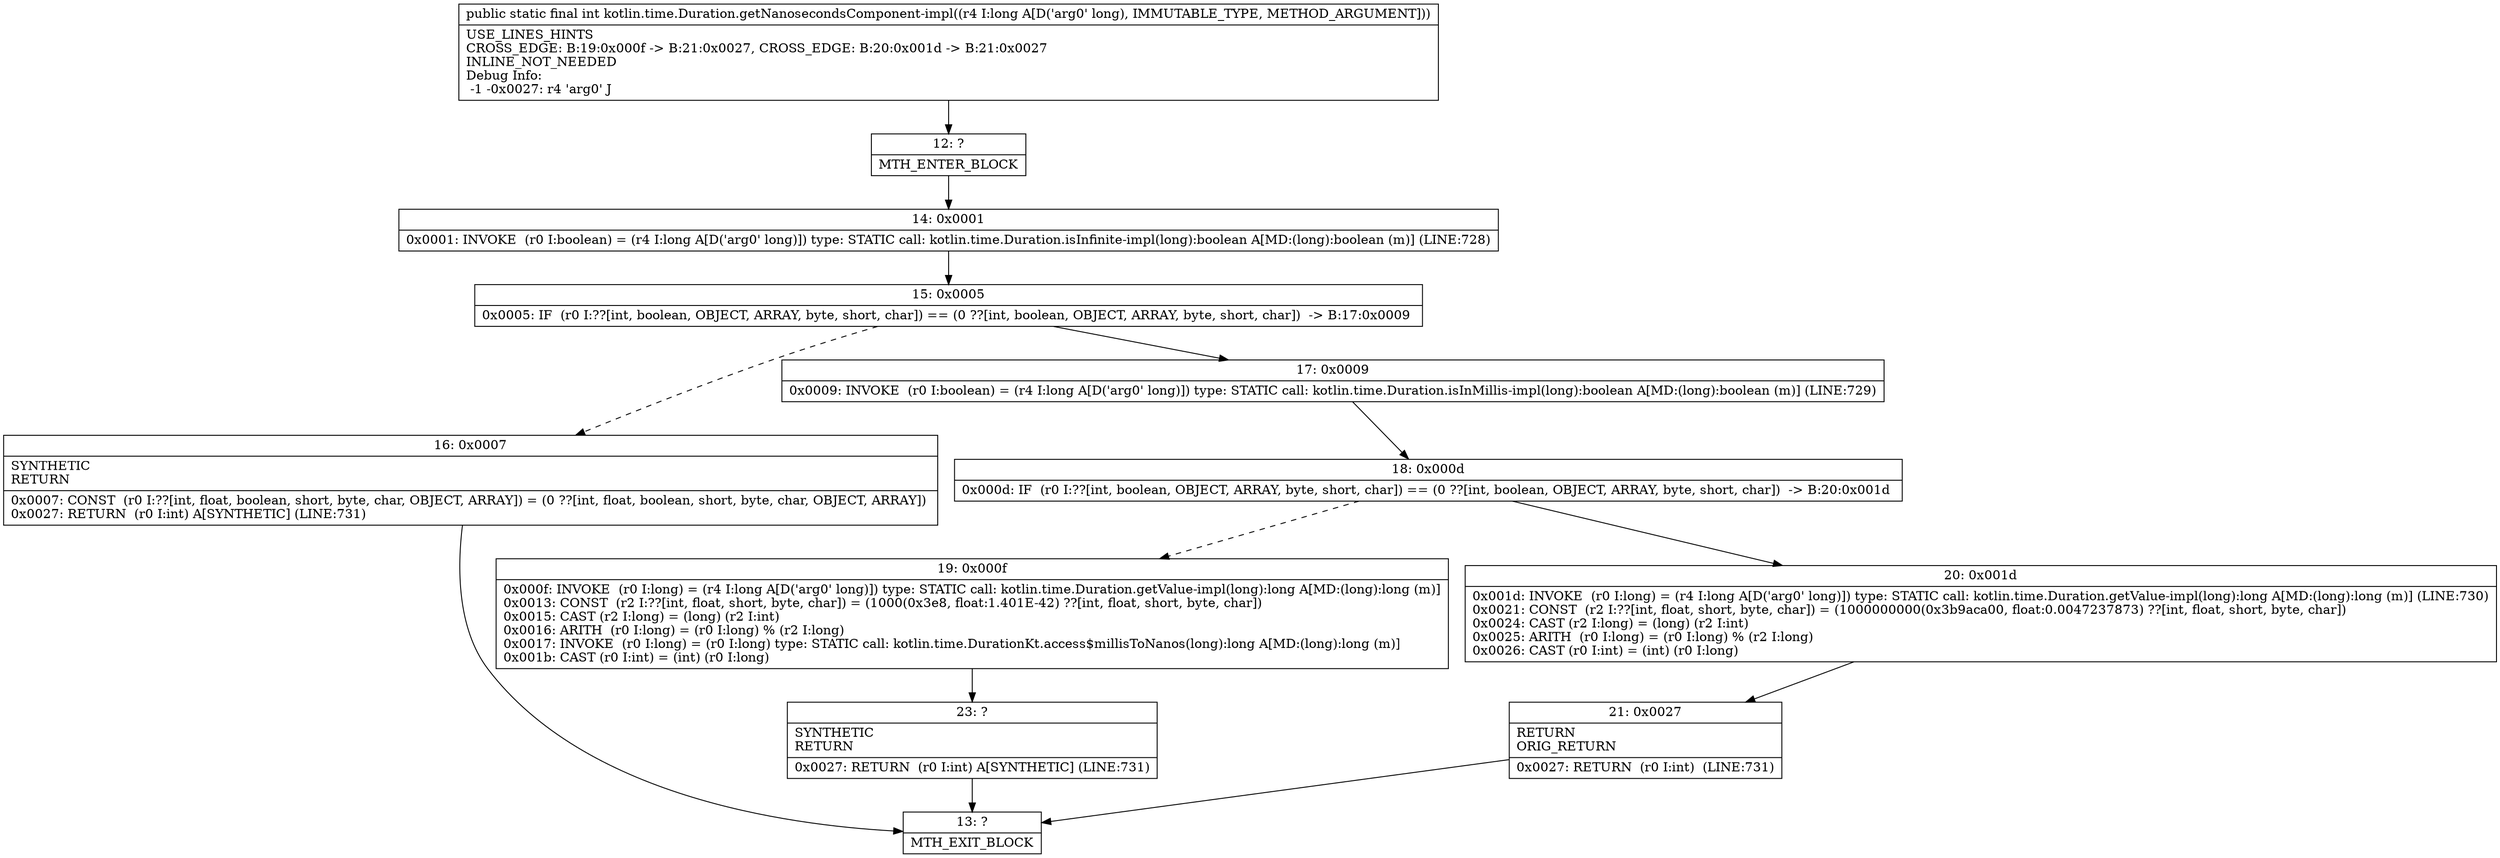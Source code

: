 digraph "CFG forkotlin.time.Duration.getNanosecondsComponent\-impl(J)I" {
Node_12 [shape=record,label="{12\:\ ?|MTH_ENTER_BLOCK\l}"];
Node_14 [shape=record,label="{14\:\ 0x0001|0x0001: INVOKE  (r0 I:boolean) = (r4 I:long A[D('arg0' long)]) type: STATIC call: kotlin.time.Duration.isInfinite\-impl(long):boolean A[MD:(long):boolean (m)] (LINE:728)\l}"];
Node_15 [shape=record,label="{15\:\ 0x0005|0x0005: IF  (r0 I:??[int, boolean, OBJECT, ARRAY, byte, short, char]) == (0 ??[int, boolean, OBJECT, ARRAY, byte, short, char])  \-\> B:17:0x0009 \l}"];
Node_16 [shape=record,label="{16\:\ 0x0007|SYNTHETIC\lRETURN\l|0x0007: CONST  (r0 I:??[int, float, boolean, short, byte, char, OBJECT, ARRAY]) = (0 ??[int, float, boolean, short, byte, char, OBJECT, ARRAY]) \l0x0027: RETURN  (r0 I:int) A[SYNTHETIC] (LINE:731)\l}"];
Node_13 [shape=record,label="{13\:\ ?|MTH_EXIT_BLOCK\l}"];
Node_17 [shape=record,label="{17\:\ 0x0009|0x0009: INVOKE  (r0 I:boolean) = (r4 I:long A[D('arg0' long)]) type: STATIC call: kotlin.time.Duration.isInMillis\-impl(long):boolean A[MD:(long):boolean (m)] (LINE:729)\l}"];
Node_18 [shape=record,label="{18\:\ 0x000d|0x000d: IF  (r0 I:??[int, boolean, OBJECT, ARRAY, byte, short, char]) == (0 ??[int, boolean, OBJECT, ARRAY, byte, short, char])  \-\> B:20:0x001d \l}"];
Node_19 [shape=record,label="{19\:\ 0x000f|0x000f: INVOKE  (r0 I:long) = (r4 I:long A[D('arg0' long)]) type: STATIC call: kotlin.time.Duration.getValue\-impl(long):long A[MD:(long):long (m)]\l0x0013: CONST  (r2 I:??[int, float, short, byte, char]) = (1000(0x3e8, float:1.401E\-42) ??[int, float, short, byte, char]) \l0x0015: CAST (r2 I:long) = (long) (r2 I:int) \l0x0016: ARITH  (r0 I:long) = (r0 I:long) % (r2 I:long) \l0x0017: INVOKE  (r0 I:long) = (r0 I:long) type: STATIC call: kotlin.time.DurationKt.access$millisToNanos(long):long A[MD:(long):long (m)]\l0x001b: CAST (r0 I:int) = (int) (r0 I:long) \l}"];
Node_23 [shape=record,label="{23\:\ ?|SYNTHETIC\lRETURN\l|0x0027: RETURN  (r0 I:int) A[SYNTHETIC] (LINE:731)\l}"];
Node_20 [shape=record,label="{20\:\ 0x001d|0x001d: INVOKE  (r0 I:long) = (r4 I:long A[D('arg0' long)]) type: STATIC call: kotlin.time.Duration.getValue\-impl(long):long A[MD:(long):long (m)] (LINE:730)\l0x0021: CONST  (r2 I:??[int, float, short, byte, char]) = (1000000000(0x3b9aca00, float:0.0047237873) ??[int, float, short, byte, char]) \l0x0024: CAST (r2 I:long) = (long) (r2 I:int) \l0x0025: ARITH  (r0 I:long) = (r0 I:long) % (r2 I:long) \l0x0026: CAST (r0 I:int) = (int) (r0 I:long) \l}"];
Node_21 [shape=record,label="{21\:\ 0x0027|RETURN\lORIG_RETURN\l|0x0027: RETURN  (r0 I:int)  (LINE:731)\l}"];
MethodNode[shape=record,label="{public static final int kotlin.time.Duration.getNanosecondsComponent\-impl((r4 I:long A[D('arg0' long), IMMUTABLE_TYPE, METHOD_ARGUMENT]))  | USE_LINES_HINTS\lCROSS_EDGE: B:19:0x000f \-\> B:21:0x0027, CROSS_EDGE: B:20:0x001d \-\> B:21:0x0027\lINLINE_NOT_NEEDED\lDebug Info:\l  \-1 \-0x0027: r4 'arg0' J\l}"];
MethodNode -> Node_12;Node_12 -> Node_14;
Node_14 -> Node_15;
Node_15 -> Node_16[style=dashed];
Node_15 -> Node_17;
Node_16 -> Node_13;
Node_17 -> Node_18;
Node_18 -> Node_19[style=dashed];
Node_18 -> Node_20;
Node_19 -> Node_23;
Node_23 -> Node_13;
Node_20 -> Node_21;
Node_21 -> Node_13;
}

